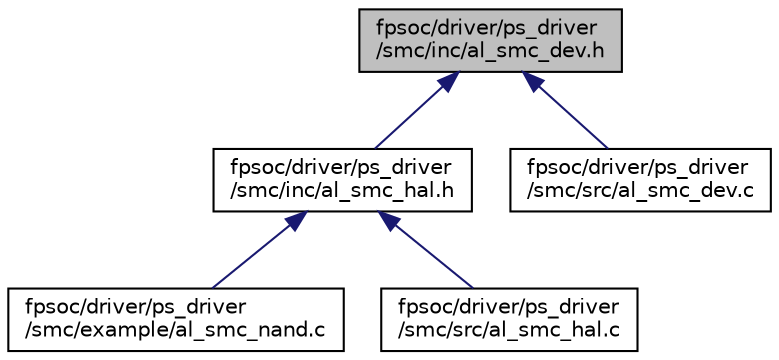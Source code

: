 digraph "fpsoc/driver/ps_driver/smc/inc/al_smc_dev.h"
{
  edge [fontname="Helvetica",fontsize="10",labelfontname="Helvetica",labelfontsize="10"];
  node [fontname="Helvetica",fontsize="10",shape=record];
  Node4 [label="fpsoc/driver/ps_driver\l/smc/inc/al_smc_dev.h",height=0.2,width=0.4,color="black", fillcolor="grey75", style="filled", fontcolor="black"];
  Node4 -> Node5 [dir="back",color="midnightblue",fontsize="10",style="solid",fontname="Helvetica"];
  Node5 [label="fpsoc/driver/ps_driver\l/smc/inc/al_smc_hal.h",height=0.2,width=0.4,color="black", fillcolor="white", style="filled",URL="$al__smc__hal_8h.html"];
  Node5 -> Node6 [dir="back",color="midnightblue",fontsize="10",style="solid",fontname="Helvetica"];
  Node6 [label="fpsoc/driver/ps_driver\l/smc/example/al_smc_nand.c",height=0.2,width=0.4,color="black", fillcolor="white", style="filled",URL="$al__smc__nand_8c.html",tooltip="smc nand example "];
  Node5 -> Node7 [dir="back",color="midnightblue",fontsize="10",style="solid",fontname="Helvetica"];
  Node7 [label="fpsoc/driver/ps_driver\l/smc/src/al_smc_hal.c",height=0.2,width=0.4,color="black", fillcolor="white", style="filled",URL="$al__smc__hal_8c.html"];
  Node4 -> Node8 [dir="back",color="midnightblue",fontsize="10",style="solid",fontname="Helvetica"];
  Node8 [label="fpsoc/driver/ps_driver\l/smc/src/al_smc_dev.c",height=0.2,width=0.4,color="black", fillcolor="white", style="filled",URL="$al__smc__dev_8c.html"];
}
